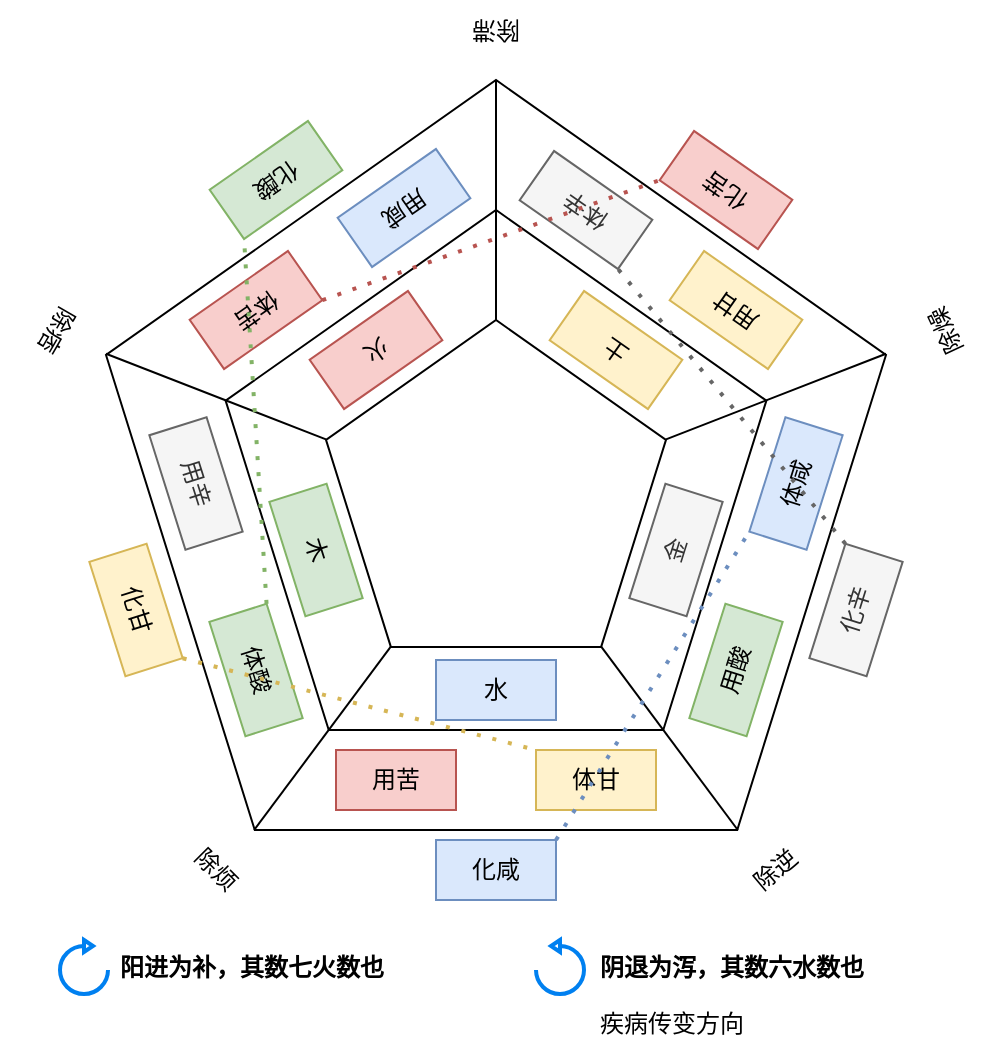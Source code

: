 <mxfile version="21.2.8" type="device">
  <diagram name="第 1 页" id="WePhnej05CaufkGpqR2Q">
    <mxGraphModel dx="940" dy="816" grid="1" gridSize="10" guides="1" tooltips="1" connect="1" arrows="1" fold="1" page="1" pageScale="1" pageWidth="827" pageHeight="1169" math="0" shadow="0">
      <root>
        <mxCell id="0" />
        <mxCell id="1" parent="0" />
        <mxCell id="LL6bkNhU0ELChWRhwxEU-2" value="" style="whiteSpace=wrap;html=1;shape=mxgraph.basic.pentagon" parent="1" vertex="1">
          <mxGeometry x="225" y="150" width="390" height="375" as="geometry" />
        </mxCell>
        <mxCell id="LL6bkNhU0ELChWRhwxEU-1" value="" style="whiteSpace=wrap;html=1;shape=mxgraph.basic.pentagon" parent="1" vertex="1">
          <mxGeometry x="284.8" y="215" width="270.4" height="260" as="geometry" />
        </mxCell>
        <mxCell id="LL6bkNhU0ELChWRhwxEU-3" value="" style="whiteSpace=wrap;html=1;shape=mxgraph.basic.pentagon" parent="1" vertex="1">
          <mxGeometry x="335" y="270" width="170" height="163.46" as="geometry" />
        </mxCell>
        <mxCell id="LL6bkNhU0ELChWRhwxEU-4" value="" style="endArrow=none;html=1;rounded=0;entryX=1;entryY=0.365;entryDx=0;entryDy=0;entryPerimeter=0;exitX=1;exitY=0.365;exitDx=0;exitDy=0;exitPerimeter=0;" parent="1" source="LL6bkNhU0ELChWRhwxEU-3" target="LL6bkNhU0ELChWRhwxEU-2" edge="1">
          <mxGeometry width="50" height="50" relative="1" as="geometry">
            <mxPoint x="510" y="330" as="sourcePoint" />
            <mxPoint x="550" y="280" as="targetPoint" />
          </mxGeometry>
        </mxCell>
        <mxCell id="LL6bkNhU0ELChWRhwxEU-5" value="" style="endArrow=none;html=1;rounded=0;entryX=0.5;entryY=0;entryDx=0;entryDy=0;entryPerimeter=0;exitX=0.5;exitY=0;exitDx=0;exitDy=0;exitPerimeter=0;" parent="1" source="LL6bkNhU0ELChWRhwxEU-3" target="LL6bkNhU0ELChWRhwxEU-2" edge="1">
          <mxGeometry width="50" height="50" relative="1" as="geometry">
            <mxPoint x="390" y="220" as="sourcePoint" />
            <mxPoint x="440" y="170" as="targetPoint" />
          </mxGeometry>
        </mxCell>
        <mxCell id="LL6bkNhU0ELChWRhwxEU-6" value="" style="endArrow=none;html=1;rounded=0;exitX=0;exitY=0.365;exitDx=0;exitDy=0;exitPerimeter=0;entryX=0;entryY=0.365;entryDx=0;entryDy=0;entryPerimeter=0;" parent="1" source="LL6bkNhU0ELChWRhwxEU-2" target="LL6bkNhU0ELChWRhwxEU-3" edge="1">
          <mxGeometry width="50" height="50" relative="1" as="geometry">
            <mxPoint x="260" y="310" as="sourcePoint" />
            <mxPoint x="310" y="260" as="targetPoint" />
          </mxGeometry>
        </mxCell>
        <mxCell id="LL6bkNhU0ELChWRhwxEU-7" value="" style="endArrow=none;html=1;rounded=0;entryX=0.19;entryY=1;entryDx=0;entryDy=0;entryPerimeter=0;exitX=0.19;exitY=1;exitDx=0;exitDy=0;exitPerimeter=0;" parent="1" source="LL6bkNhU0ELChWRhwxEU-2" target="LL6bkNhU0ELChWRhwxEU-3" edge="1">
          <mxGeometry width="50" height="50" relative="1" as="geometry">
            <mxPoint x="300" y="530" as="sourcePoint" />
            <mxPoint x="350" y="480" as="targetPoint" />
          </mxGeometry>
        </mxCell>
        <mxCell id="LL6bkNhU0ELChWRhwxEU-8" value="" style="endArrow=none;html=1;rounded=0;entryX=0.81;entryY=1;entryDx=0;entryDy=0;entryPerimeter=0;exitX=0.81;exitY=1;exitDx=0;exitDy=0;exitPerimeter=0;" parent="1" source="LL6bkNhU0ELChWRhwxEU-2" target="LL6bkNhU0ELChWRhwxEU-3" edge="1">
          <mxGeometry width="50" height="50" relative="1" as="geometry">
            <mxPoint x="430" y="490" as="sourcePoint" />
            <mxPoint x="480" y="440" as="targetPoint" />
          </mxGeometry>
        </mxCell>
        <mxCell id="LL6bkNhU0ELChWRhwxEU-9" value="用苦" style="text;html=1;strokeColor=#b85450;fillColor=#f8cecc;align=center;verticalAlign=middle;whiteSpace=wrap;rounded=0;" parent="1" vertex="1">
          <mxGeometry x="340" y="485" width="60" height="30" as="geometry" />
        </mxCell>
        <mxCell id="LL6bkNhU0ELChWRhwxEU-10" value="体甘" style="text;html=1;strokeColor=#d6b656;fillColor=#fff2cc;align=center;verticalAlign=middle;whiteSpace=wrap;rounded=0;" parent="1" vertex="1">
          <mxGeometry x="440" y="485" width="60" height="30" as="geometry" />
        </mxCell>
        <mxCell id="LL6bkNhU0ELChWRhwxEU-11" value="水" style="text;html=1;strokeColor=#6c8ebf;fillColor=#dae8fc;align=center;verticalAlign=middle;whiteSpace=wrap;rounded=0;" parent="1" vertex="1">
          <mxGeometry x="390" y="440" width="60" height="30" as="geometry" />
        </mxCell>
        <mxCell id="LL6bkNhU0ELChWRhwxEU-12" value="化咸" style="text;html=1;strokeColor=#6c8ebf;fillColor=#dae8fc;align=center;verticalAlign=middle;whiteSpace=wrap;rounded=0;" parent="1" vertex="1">
          <mxGeometry x="390" y="530" width="60" height="30" as="geometry" />
        </mxCell>
        <mxCell id="LL6bkNhU0ELChWRhwxEU-14" value="木" style="text;html=1;strokeColor=#82b366;fillColor=#d5e8d4;align=center;verticalAlign=middle;whiteSpace=wrap;rounded=0;rotation=72.5;" parent="1" vertex="1">
          <mxGeometry x="300" y="370" width="60" height="30" as="geometry" />
        </mxCell>
        <mxCell id="LL6bkNhU0ELChWRhwxEU-15" value="用辛" style="text;html=1;strokeColor=#666666;fillColor=#f5f5f5;align=center;verticalAlign=middle;whiteSpace=wrap;rounded=0;rotation=72.5;fontColor=#333333;" parent="1" vertex="1">
          <mxGeometry x="240" y="336.73" width="60" height="30" as="geometry" />
        </mxCell>
        <mxCell id="LL6bkNhU0ELChWRhwxEU-16" value="体酸" style="text;html=1;strokeColor=#82b366;fillColor=#d5e8d4;align=center;verticalAlign=middle;whiteSpace=wrap;rounded=0;rotation=72.5;" parent="1" vertex="1">
          <mxGeometry x="270" y="430" width="60" height="30" as="geometry" />
        </mxCell>
        <mxCell id="LL6bkNhU0ELChWRhwxEU-17" value="化甘" style="text;html=1;strokeColor=#d6b656;fillColor=#fff2cc;align=center;verticalAlign=middle;whiteSpace=wrap;rounded=0;rotation=72.5;" parent="1" vertex="1">
          <mxGeometry x="210" y="400" width="60" height="30" as="geometry" />
        </mxCell>
        <mxCell id="LL6bkNhU0ELChWRhwxEU-18" value="火" style="text;html=1;strokeColor=#b85450;fillColor=#f8cecc;align=center;verticalAlign=middle;whiteSpace=wrap;rounded=0;rotation=145;" parent="1" vertex="1">
          <mxGeometry x="330" y="270" width="60" height="30" as="geometry" />
        </mxCell>
        <mxCell id="LL6bkNhU0ELChWRhwxEU-19" value="用咸" style="text;html=1;strokeColor=#6c8ebf;fillColor=#dae8fc;align=center;verticalAlign=middle;whiteSpace=wrap;rounded=0;rotation=145;" parent="1" vertex="1">
          <mxGeometry x="344" y="199" width="60" height="30" as="geometry" />
        </mxCell>
        <mxCell id="LL6bkNhU0ELChWRhwxEU-20" value="体苦" style="text;html=1;strokeColor=#b85450;fillColor=#f8cecc;align=center;verticalAlign=middle;whiteSpace=wrap;rounded=0;rotation=145;" parent="1" vertex="1">
          <mxGeometry x="270" y="250" width="60" height="30" as="geometry" />
        </mxCell>
        <mxCell id="LL6bkNhU0ELChWRhwxEU-21" value="化酸" style="text;html=1;strokeColor=#82b366;fillColor=#d5e8d4;align=center;verticalAlign=middle;whiteSpace=wrap;rounded=0;rotation=145;" parent="1" vertex="1">
          <mxGeometry x="280" y="185" width="60" height="30" as="geometry" />
        </mxCell>
        <mxCell id="LL6bkNhU0ELChWRhwxEU-22" value="土" style="text;html=1;strokeColor=#d6b656;fillColor=#fff2cc;align=center;verticalAlign=middle;whiteSpace=wrap;rounded=0;rotation=215;" parent="1" vertex="1">
          <mxGeometry x="450" y="270" width="60" height="30" as="geometry" />
        </mxCell>
        <mxCell id="LL6bkNhU0ELChWRhwxEU-23" value="用甘" style="text;html=1;strokeColor=#d6b656;fillColor=#fff2cc;align=center;verticalAlign=middle;whiteSpace=wrap;rounded=0;rotation=215;" parent="1" vertex="1">
          <mxGeometry x="510" y="250" width="60" height="30" as="geometry" />
        </mxCell>
        <mxCell id="LL6bkNhU0ELChWRhwxEU-24" value="体辛" style="text;html=1;strokeColor=#666666;fillColor=#f5f5f5;align=center;verticalAlign=middle;whiteSpace=wrap;rounded=0;rotation=215;fontColor=#333333;" parent="1" vertex="1">
          <mxGeometry x="435" y="200" width="60" height="30" as="geometry" />
        </mxCell>
        <mxCell id="LL6bkNhU0ELChWRhwxEU-25" value="化苦" style="text;html=1;strokeColor=#b85450;fillColor=#f8cecc;align=center;verticalAlign=middle;whiteSpace=wrap;rounded=0;rotation=215;" parent="1" vertex="1">
          <mxGeometry x="505" y="190" width="60" height="30" as="geometry" />
        </mxCell>
        <mxCell id="LL6bkNhU0ELChWRhwxEU-26" value="金" style="text;html=1;strokeColor=#666666;fillColor=#f5f5f5;align=center;verticalAlign=middle;whiteSpace=wrap;rounded=0;rotation=287.5;fontColor=#333333;" parent="1" vertex="1">
          <mxGeometry x="480" y="370" width="60" height="30" as="geometry" />
        </mxCell>
        <mxCell id="LL6bkNhU0ELChWRhwxEU-27" value="用酸" style="text;html=1;strokeColor=#82b366;fillColor=#d5e8d4;align=center;verticalAlign=middle;whiteSpace=wrap;rounded=0;rotation=287.5;" parent="1" vertex="1">
          <mxGeometry x="510" y="430" width="60" height="30" as="geometry" />
        </mxCell>
        <mxCell id="LL6bkNhU0ELChWRhwxEU-28" value="体咸" style="text;html=1;strokeColor=#6c8ebf;fillColor=#dae8fc;align=center;verticalAlign=middle;whiteSpace=wrap;rounded=0;rotation=287.5;" parent="1" vertex="1">
          <mxGeometry x="540" y="336.73" width="60" height="30" as="geometry" />
        </mxCell>
        <mxCell id="LL6bkNhU0ELChWRhwxEU-29" value="化辛" style="text;html=1;strokeColor=#666666;fillColor=#f5f5f5;align=center;verticalAlign=middle;whiteSpace=wrap;rounded=0;rotation=287.5;fontColor=#333333;" parent="1" vertex="1">
          <mxGeometry x="570" y="400" width="60" height="30" as="geometry" />
        </mxCell>
        <mxCell id="LL6bkNhU0ELChWRhwxEU-30" value="除逆" style="text;html=1;strokeColor=none;fillColor=none;align=center;verticalAlign=middle;whiteSpace=wrap;rounded=0;rotation=-40;" parent="1" vertex="1">
          <mxGeometry x="530" y="530" width="60" height="30" as="geometry" />
        </mxCell>
        <mxCell id="LL6bkNhU0ELChWRhwxEU-32" value="除烦" style="text;html=1;strokeColor=none;fillColor=none;align=center;verticalAlign=middle;whiteSpace=wrap;rounded=0;rotation=45;" parent="1" vertex="1">
          <mxGeometry x="250" y="530" width="60" height="30" as="geometry" />
        </mxCell>
        <mxCell id="LL6bkNhU0ELChWRhwxEU-33" value="除痞" style="text;html=1;strokeColor=none;fillColor=none;align=center;verticalAlign=middle;whiteSpace=wrap;rounded=0;rotation=120;" parent="1" vertex="1">
          <mxGeometry x="170" y="260" width="60" height="30" as="geometry" />
        </mxCell>
        <mxCell id="LL6bkNhU0ELChWRhwxEU-34" value="除燥" style="text;html=1;strokeColor=none;fillColor=none;align=center;verticalAlign=middle;whiteSpace=wrap;rounded=0;rotation=-115;" parent="1" vertex="1">
          <mxGeometry x="615" y="260" width="60" height="30" as="geometry" />
        </mxCell>
        <mxCell id="LL6bkNhU0ELChWRhwxEU-35" value="除滞" style="text;html=1;strokeColor=none;fillColor=none;align=center;verticalAlign=middle;whiteSpace=wrap;rounded=0;rotation=-180;" parent="1" vertex="1">
          <mxGeometry x="390" y="110" width="60" height="30" as="geometry" />
        </mxCell>
        <mxCell id="LL6bkNhU0ELChWRhwxEU-36" value="阴退为泻，其数六水数也" style="text;whiteSpace=wrap;html=1;fontStyle=1" parent="1" vertex="1">
          <mxGeometry x="470" y="580" width="170" height="40" as="geometry" />
        </mxCell>
        <mxCell id="LL6bkNhU0ELChWRhwxEU-38" value="阳进为补，其数七火数也" style="text;whiteSpace=wrap;html=1;fontStyle=1" parent="1" vertex="1">
          <mxGeometry x="230" y="580" width="170" height="40" as="geometry" />
        </mxCell>
        <mxCell id="LL6bkNhU0ELChWRhwxEU-40" value="" style="html=1;verticalLabelPosition=bottom;align=center;labelBackgroundColor=#ffffff;verticalAlign=top;strokeWidth=2;strokeColor=#0080F0;shadow=0;dashed=0;shape=mxgraph.ios7.icons.reload;" parent="1" vertex="1">
          <mxGeometry x="202" y="580" width="24" height="27" as="geometry" />
        </mxCell>
        <mxCell id="LL6bkNhU0ELChWRhwxEU-41" value="" style="html=1;verticalLabelPosition=bottom;align=center;labelBackgroundColor=#ffffff;verticalAlign=top;strokeWidth=2;strokeColor=#0080F0;shadow=0;dashed=0;shape=mxgraph.ios7.icons.reload;direction=east;flipH=1;" parent="1" vertex="1">
          <mxGeometry x="440" y="580" width="24" height="27" as="geometry" />
        </mxCell>
        <mxCell id="QO2EHiX8lTXkCCiDPUI5-2" value="" style="endArrow=none;dashed=1;html=1;dashPattern=1 3;strokeWidth=2;rounded=0;entryX=1;entryY=0;entryDx=0;entryDy=0;exitX=0;exitY=0;exitDx=0;exitDy=0;strokeColor=#b85450;fillColor=#f8cecc;" parent="1" source="LL6bkNhU0ELChWRhwxEU-20" target="LL6bkNhU0ELChWRhwxEU-25" edge="1">
          <mxGeometry width="50" height="50" relative="1" as="geometry">
            <mxPoint x="470" y="110" as="sourcePoint" />
            <mxPoint x="520" y="60" as="targetPoint" />
          </mxGeometry>
        </mxCell>
        <mxCell id="QO2EHiX8lTXkCCiDPUI5-8" value="" style="endArrow=none;dashed=1;html=1;dashPattern=1 3;strokeWidth=2;rounded=0;entryX=1;entryY=0;entryDx=0;entryDy=0;exitX=0;exitY=0;exitDx=0;exitDy=0;fillColor=#d5e8d4;strokeColor=#82b366;" parent="1" source="LL6bkNhU0ELChWRhwxEU-16" target="LL6bkNhU0ELChWRhwxEU-21" edge="1">
          <mxGeometry width="50" height="50" relative="1" as="geometry">
            <mxPoint x="270" y="420" as="sourcePoint" />
            <mxPoint x="320" y="370" as="targetPoint" />
          </mxGeometry>
        </mxCell>
        <mxCell id="QO2EHiX8lTXkCCiDPUI5-9" value="" style="endArrow=none;dashed=1;html=1;dashPattern=1 3;strokeWidth=2;rounded=0;entryX=0;entryY=0;entryDx=0;entryDy=0;exitX=1;exitY=0;exitDx=0;exitDy=0;fillColor=#fff2cc;strokeColor=#d6b656;" parent="1" source="LL6bkNhU0ELChWRhwxEU-17" target="LL6bkNhU0ELChWRhwxEU-10" edge="1">
          <mxGeometry width="50" height="50" relative="1" as="geometry">
            <mxPoint x="270" y="420" as="sourcePoint" />
            <mxPoint x="320" y="370" as="targetPoint" />
          </mxGeometry>
        </mxCell>
        <mxCell id="QO2EHiX8lTXkCCiDPUI5-10" value="" style="endArrow=none;dashed=1;html=1;dashPattern=1 3;strokeWidth=2;rounded=0;entryX=0;entryY=0;entryDx=0;entryDy=0;exitX=1;exitY=0;exitDx=0;exitDy=0;fillColor=#f5f5f5;strokeColor=#666666;" parent="1" source="LL6bkNhU0ELChWRhwxEU-29" target="LL6bkNhU0ELChWRhwxEU-24" edge="1">
          <mxGeometry width="50" height="50" relative="1" as="geometry">
            <mxPoint x="270" y="420" as="sourcePoint" />
            <mxPoint x="320" y="370" as="targetPoint" />
          </mxGeometry>
        </mxCell>
        <mxCell id="QO2EHiX8lTXkCCiDPUI5-11" value="" style="endArrow=none;dashed=1;html=1;dashPattern=1 3;strokeWidth=2;rounded=0;exitX=1;exitY=0;exitDx=0;exitDy=0;entryX=0;entryY=0;entryDx=0;entryDy=0;fillColor=#dae8fc;strokeColor=#6c8ebf;" parent="1" source="LL6bkNhU0ELChWRhwxEU-12" target="LL6bkNhU0ELChWRhwxEU-28" edge="1">
          <mxGeometry width="50" height="50" relative="1" as="geometry">
            <mxPoint x="270" y="420" as="sourcePoint" />
            <mxPoint x="320" y="370" as="targetPoint" />
          </mxGeometry>
        </mxCell>
        <mxCell id="QO2EHiX8lTXkCCiDPUI5-12" value="疾病传变方向" style="text;html=1;strokeColor=none;fillColor=none;align=left;verticalAlign=middle;whiteSpace=wrap;rounded=0;" parent="1" vertex="1">
          <mxGeometry x="470" y="607" width="96" height="30" as="geometry" />
        </mxCell>
      </root>
    </mxGraphModel>
  </diagram>
</mxfile>
